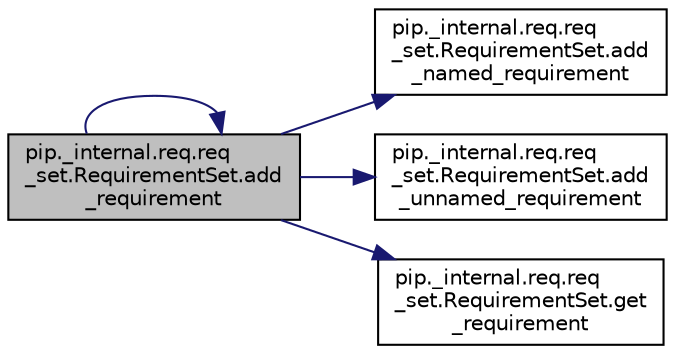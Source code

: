 digraph "pip._internal.req.req_set.RequirementSet.add_requirement"
{
 // LATEX_PDF_SIZE
  edge [fontname="Helvetica",fontsize="10",labelfontname="Helvetica",labelfontsize="10"];
  node [fontname="Helvetica",fontsize="10",shape=record];
  rankdir="LR";
  Node1 [label="pip._internal.req.req\l_set.RequirementSet.add\l_requirement",height=0.2,width=0.4,color="black", fillcolor="grey75", style="filled", fontcolor="black",tooltip=" "];
  Node1 -> Node2 [color="midnightblue",fontsize="10",style="solid",fontname="Helvetica"];
  Node2 [label="pip._internal.req.req\l_set.RequirementSet.add\l_named_requirement",height=0.2,width=0.4,color="black", fillcolor="white", style="filled",URL="$d0/d0c/classpip_1_1__internal_1_1req_1_1req__set_1_1_requirement_set.html#a70686d50122dba1ecd53d844aa346220",tooltip=" "];
  Node1 -> Node1 [color="midnightblue",fontsize="10",style="solid",fontname="Helvetica"];
  Node1 -> Node3 [color="midnightblue",fontsize="10",style="solid",fontname="Helvetica"];
  Node3 [label="pip._internal.req.req\l_set.RequirementSet.add\l_unnamed_requirement",height=0.2,width=0.4,color="black", fillcolor="white", style="filled",URL="$d0/d0c/classpip_1_1__internal_1_1req_1_1req__set_1_1_requirement_set.html#ad37f233a59ffe8b49c43a6134bd8d2eb",tooltip=" "];
  Node1 -> Node4 [color="midnightblue",fontsize="10",style="solid",fontname="Helvetica"];
  Node4 [label="pip._internal.req.req\l_set.RequirementSet.get\l_requirement",height=0.2,width=0.4,color="black", fillcolor="white", style="filled",URL="$d0/d0c/classpip_1_1__internal_1_1req_1_1req__set_1_1_requirement_set.html#ac157ecb51d66efd369fcd0dedd2c4b7d",tooltip=" "];
}
